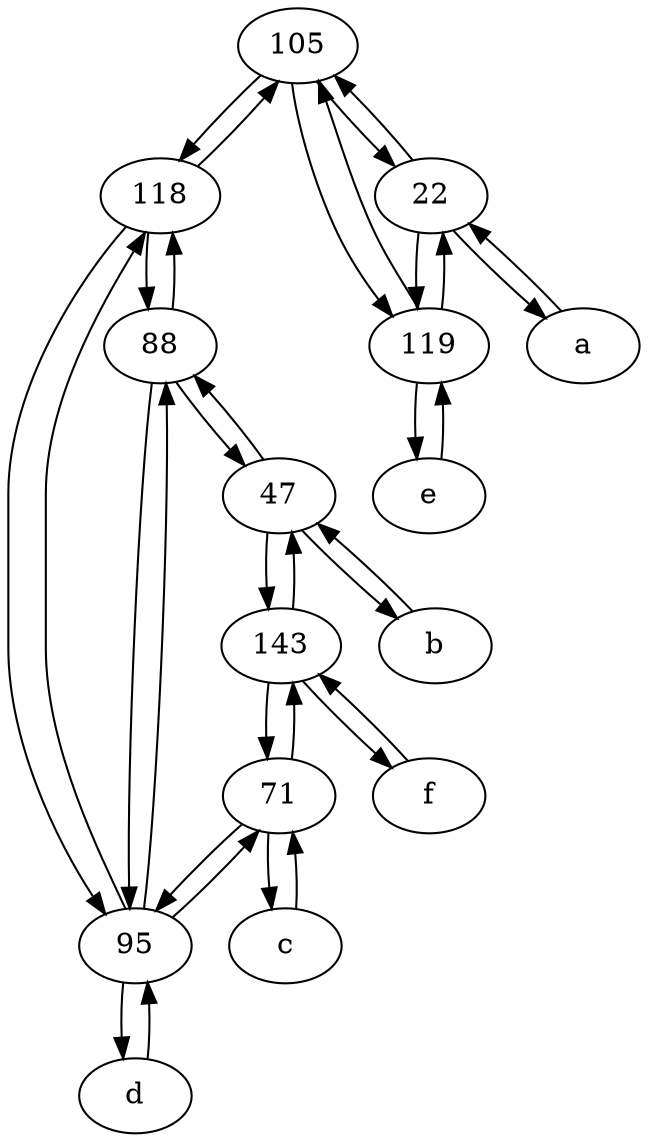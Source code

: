 digraph  {
	105;
	c [pos="20,10!"];
	118;
	22;
	95;
	47;
	71;
	119;
	143;
	d [pos="20,30!"];
	a [pos="40,10!"];
	e [pos="30,50!"];
	f [pos="15,45!"];
	88;
	b [pos="50,20!"];
	71 -> 143;
	22 -> a;
	118 -> 95;
	105 -> 118;
	71 -> 95;
	143 -> 71;
	119 -> 105;
	22 -> 105;
	95 -> 88;
	95 -> 71;
	22 -> 119;
	118 -> 105;
	c -> 71;
	71 -> c;
	b -> 47;
	88 -> 47;
	47 -> 143;
	143 -> 47;
	119 -> 22;
	105 -> 119;
	119 -> e;
	95 -> 118;
	118 -> 88;
	e -> 119;
	88 -> 95;
	88 -> 118;
	95 -> d;
	105 -> 22;
	143 -> f;
	f -> 143;
	47 -> 88;
	47 -> b;
	a -> 22;
	d -> 95;

	}